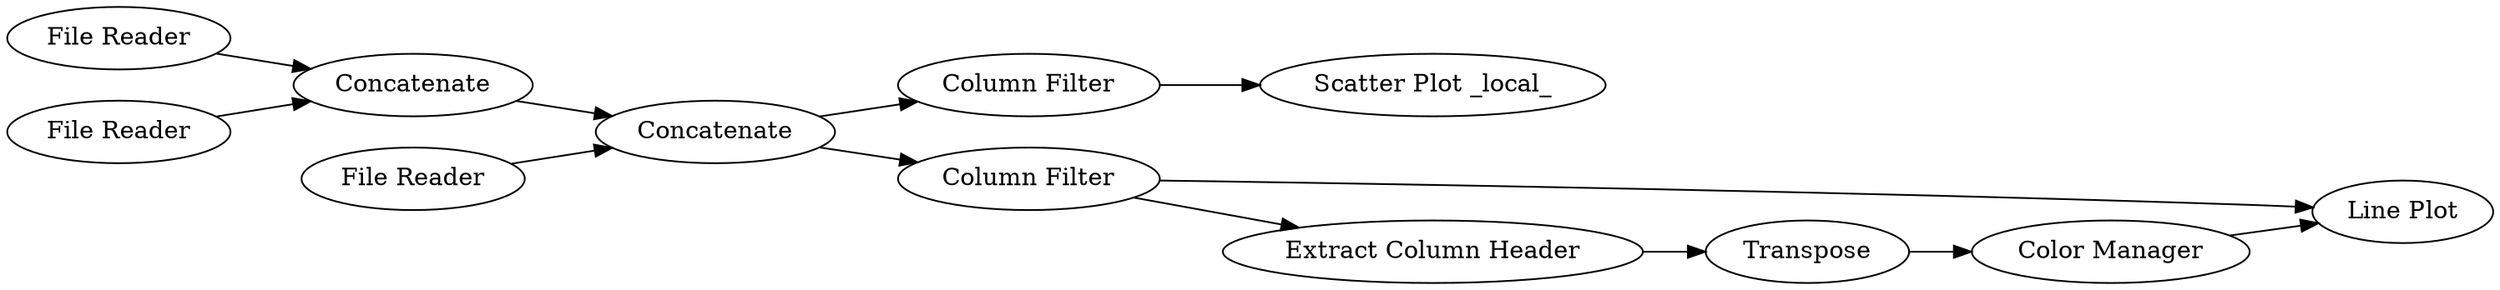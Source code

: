 digraph {
	12 [label="File Reader"]
	13 [label="Scatter Plot _local_"]
	14 [label="Column Filter"]
	15 [label="Column Filter"]
	16 [label=Concatenate]
	17 [label="File Reader"]
	18 [label="File Reader"]
	19 [label=Transpose]
	20 [label=Concatenate]
	22 [label="Line Plot"]
	23 [label="Extract Column Header"]
	24 [label="Color Manager"]
	12 -> 20
	14 -> 13
	15 -> 22
	15 -> 23
	16 -> 14
	16 -> 15
	17 -> 16
	18 -> 20
	19 -> 24
	20 -> 16
	23 -> 19
	24 -> 22
	rankdir=LR
}
